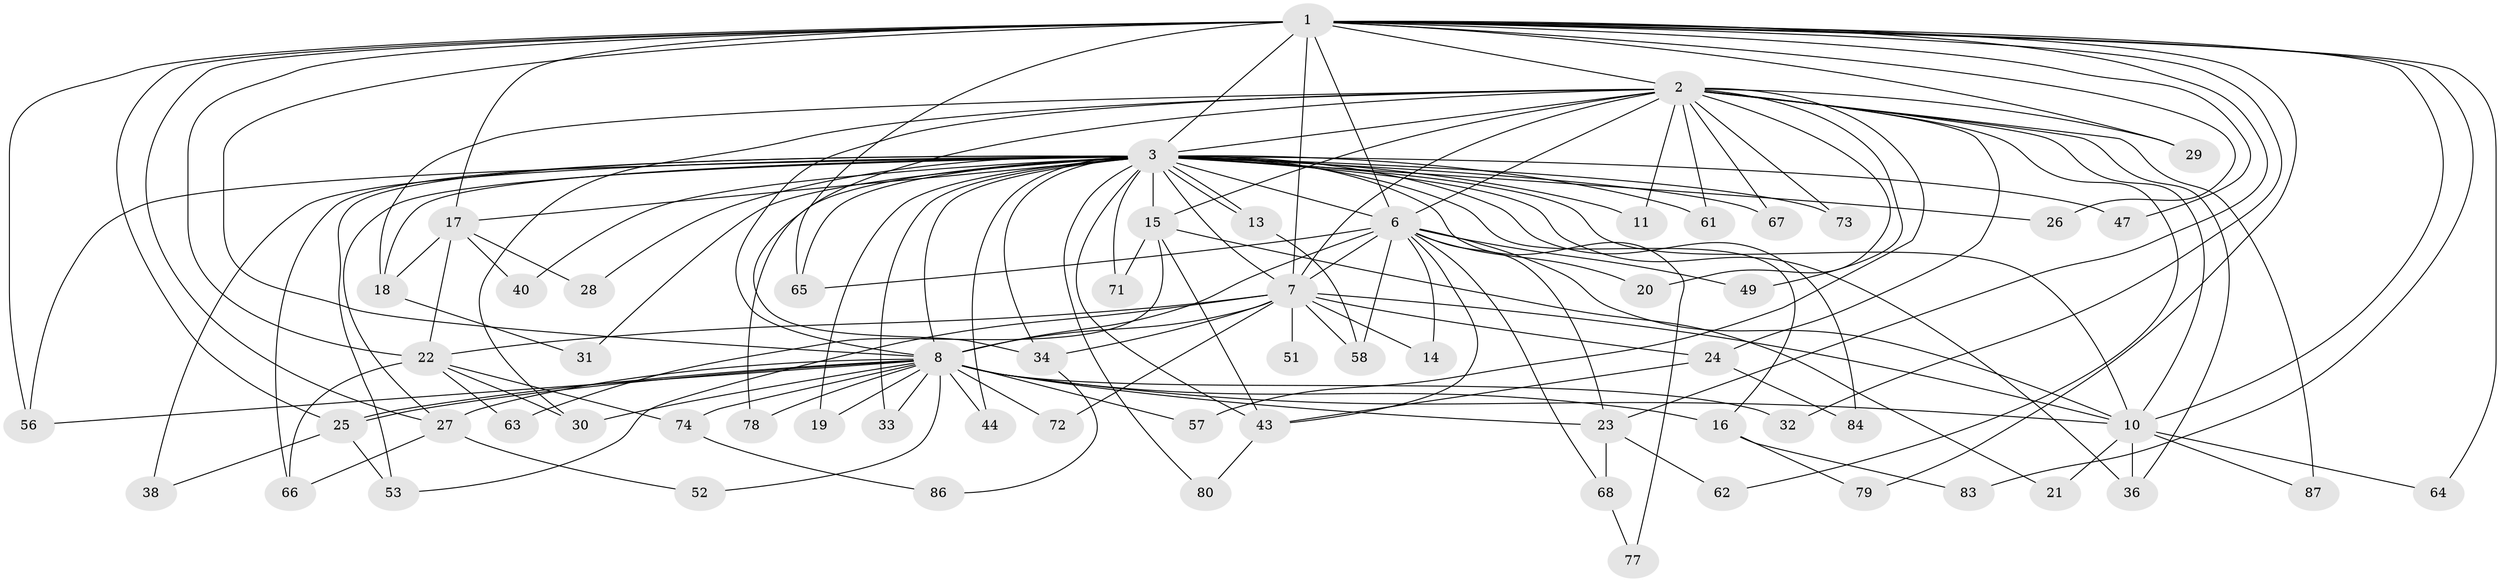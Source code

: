 // original degree distribution, {15: 0.011363636363636364, 26: 0.011363636363636364, 34: 0.011363636363636364, 17: 0.022727272727272728, 20: 0.011363636363636364, 18: 0.011363636363636364, 23: 0.011363636363636364, 11: 0.011363636363636364, 16: 0.011363636363636364, 2: 0.5681818181818182, 3: 0.18181818181818182, 5: 0.045454545454545456, 4: 0.06818181818181818, 7: 0.011363636363636364, 6: 0.011363636363636364}
// Generated by graph-tools (version 1.1) at 2025/11/02/27/25 16:11:01]
// undirected, 63 vertices, 147 edges
graph export_dot {
graph [start="1"]
  node [color=gray90,style=filled];
  1 [super="+4"];
  2 [super="+45"];
  3 [super="+5"];
  6 [super="+75"];
  7 [super="+12"];
  8 [super="+9"];
  10 [super="+35"];
  11;
  13 [super="+42"];
  14;
  15 [super="+50"];
  16;
  17 [super="+60"];
  18 [super="+39"];
  19;
  20;
  21;
  22 [super="+48"];
  23 [super="+55"];
  24;
  25 [super="+54"];
  26;
  27 [super="+37"];
  28 [super="+59"];
  29;
  30 [super="+69"];
  31;
  32;
  33 [super="+88"];
  34 [super="+46"];
  36 [super="+41"];
  38;
  40;
  43 [super="+85"];
  44;
  47;
  49;
  51;
  52;
  53 [super="+82"];
  56 [super="+70"];
  57;
  58 [super="+81"];
  61;
  62;
  63;
  64;
  65;
  66 [super="+76"];
  67;
  68;
  71;
  72;
  73;
  74;
  77;
  78;
  79;
  80;
  83;
  84;
  86;
  87;
  1 -- 2 [weight=2];
  1 -- 3 [weight=4];
  1 -- 6 [weight=2];
  1 -- 7 [weight=2];
  1 -- 8 [weight=4];
  1 -- 10 [weight=2];
  1 -- 32;
  1 -- 47;
  1 -- 64;
  1 -- 79;
  1 -- 83;
  1 -- 65;
  1 -- 26;
  1 -- 22;
  1 -- 56;
  1 -- 27;
  1 -- 29;
  1 -- 25;
  1 -- 17;
  1 -- 23;
  2 -- 3 [weight=2];
  2 -- 6;
  2 -- 7;
  2 -- 8 [weight=2];
  2 -- 10 [weight=2];
  2 -- 11;
  2 -- 15;
  2 -- 18;
  2 -- 20;
  2 -- 24;
  2 -- 29;
  2 -- 30;
  2 -- 36;
  2 -- 49;
  2 -- 57;
  2 -- 61;
  2 -- 62;
  2 -- 67;
  2 -- 73;
  2 -- 87;
  2 -- 34;
  3 -- 6 [weight=2];
  3 -- 7 [weight=2];
  3 -- 8 [weight=4];
  3 -- 10 [weight=3];
  3 -- 11;
  3 -- 13;
  3 -- 13;
  3 -- 16;
  3 -- 19;
  3 -- 26;
  3 -- 31;
  3 -- 34;
  3 -- 38;
  3 -- 40;
  3 -- 44;
  3 -- 47;
  3 -- 53;
  3 -- 61;
  3 -- 65;
  3 -- 66;
  3 -- 67;
  3 -- 71;
  3 -- 77;
  3 -- 78;
  3 -- 80;
  3 -- 84;
  3 -- 73;
  3 -- 15;
  3 -- 17;
  3 -- 28 [weight=2];
  3 -- 33 [weight=2];
  3 -- 43;
  3 -- 18;
  3 -- 36;
  3 -- 56;
  3 -- 27;
  6 -- 7;
  6 -- 8 [weight=2];
  6 -- 10;
  6 -- 14;
  6 -- 20;
  6 -- 23;
  6 -- 43;
  6 -- 49;
  6 -- 68;
  6 -- 65;
  6 -- 58;
  7 -- 8 [weight=2];
  7 -- 10 [weight=2];
  7 -- 14;
  7 -- 24;
  7 -- 34;
  7 -- 51 [weight=2];
  7 -- 53;
  7 -- 58;
  7 -- 72;
  7 -- 22;
  8 -- 10 [weight=2];
  8 -- 16;
  8 -- 19;
  8 -- 25;
  8 -- 25;
  8 -- 27;
  8 -- 30;
  8 -- 33;
  8 -- 44;
  8 -- 52;
  8 -- 56;
  8 -- 57;
  8 -- 72;
  8 -- 74;
  8 -- 78;
  8 -- 32;
  8 -- 23;
  10 -- 21;
  10 -- 36;
  10 -- 64;
  10 -- 87;
  13 -- 58;
  15 -- 21;
  15 -- 43;
  15 -- 63;
  15 -- 71;
  16 -- 79;
  16 -- 83;
  17 -- 18;
  17 -- 22;
  17 -- 28;
  17 -- 40;
  18 -- 31;
  22 -- 63;
  22 -- 74;
  22 -- 66;
  22 -- 30;
  23 -- 62;
  23 -- 68;
  24 -- 43;
  24 -- 84;
  25 -- 38;
  25 -- 53;
  27 -- 66;
  27 -- 52;
  34 -- 86;
  43 -- 80;
  68 -- 77;
  74 -- 86;
}

